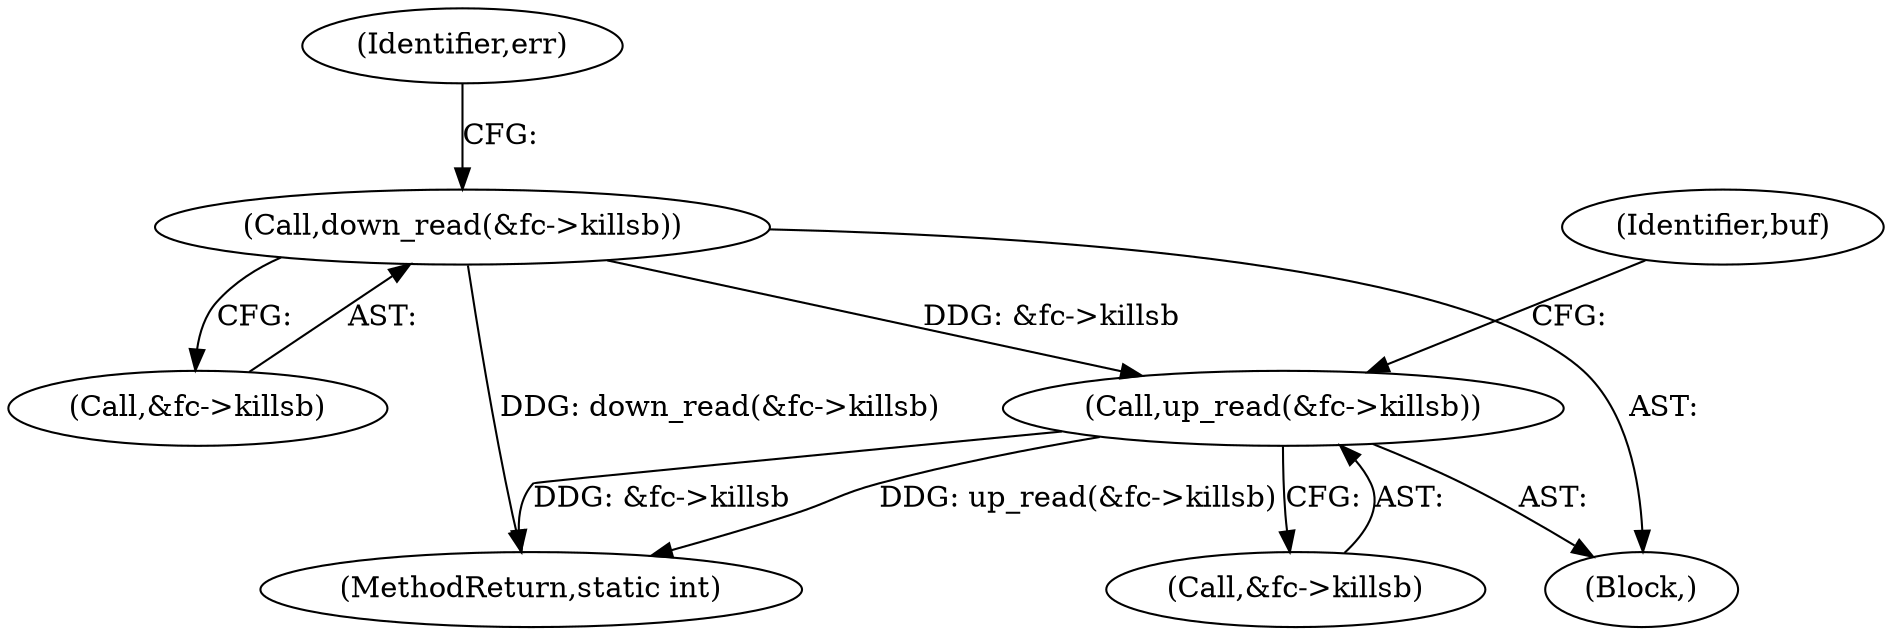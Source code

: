 digraph "0_linux_c2183d1e9b3f313dd8ba2b1b0197c8d9fb86a7ae@API" {
"1000241" [label="(Call,up_read(&fc->killsb))"];
"1000217" [label="(Call,down_read(&fc->killsb))"];
"1000218" [label="(Call,&fc->killsb)"];
"1000257" [label="(MethodReturn,static int)"];
"1000241" [label="(Call,up_read(&fc->killsb))"];
"1000247" [label="(Identifier,buf)"];
"1000104" [label="(Block,)"];
"1000217" [label="(Call,down_read(&fc->killsb))"];
"1000223" [label="(Identifier,err)"];
"1000242" [label="(Call,&fc->killsb)"];
"1000241" -> "1000104"  [label="AST: "];
"1000241" -> "1000242"  [label="CFG: "];
"1000242" -> "1000241"  [label="AST: "];
"1000247" -> "1000241"  [label="CFG: "];
"1000241" -> "1000257"  [label="DDG: &fc->killsb"];
"1000241" -> "1000257"  [label="DDG: up_read(&fc->killsb)"];
"1000217" -> "1000241"  [label="DDG: &fc->killsb"];
"1000217" -> "1000104"  [label="AST: "];
"1000217" -> "1000218"  [label="CFG: "];
"1000218" -> "1000217"  [label="AST: "];
"1000223" -> "1000217"  [label="CFG: "];
"1000217" -> "1000257"  [label="DDG: down_read(&fc->killsb)"];
}
